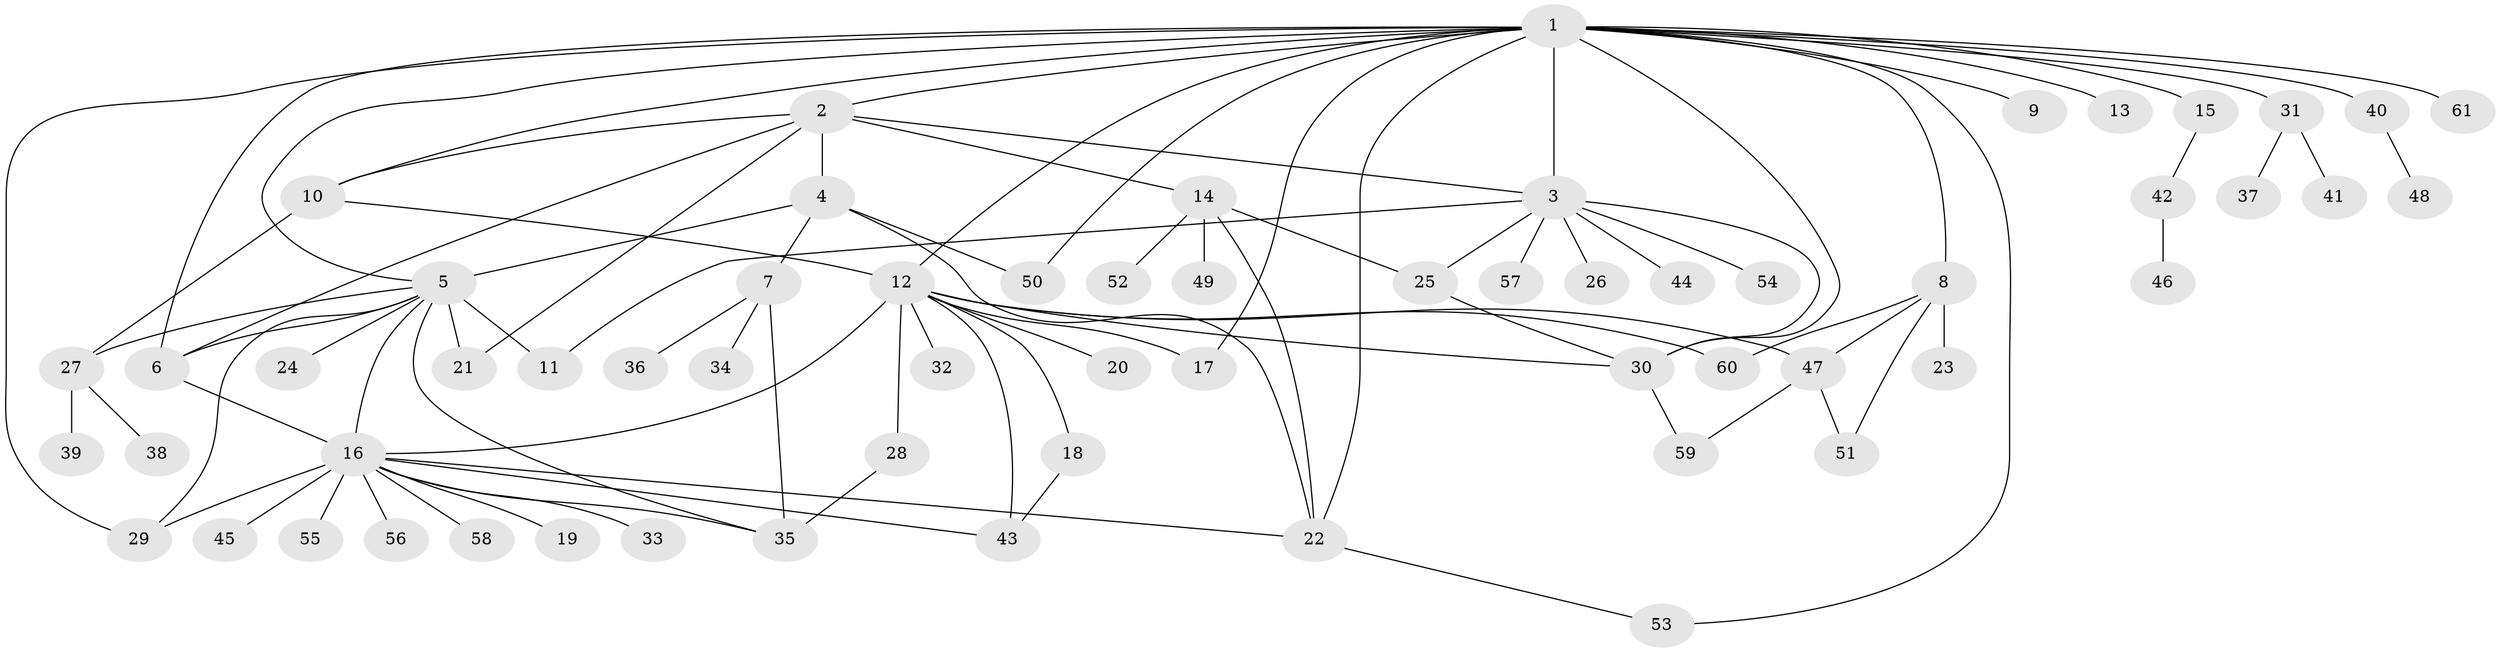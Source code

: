 // original degree distribution, {23: 0.01, 7: 0.02, 3: 0.14, 6: 0.03, 11: 0.01, 5: 0.01, 1: 0.4, 4: 0.07, 2: 0.28, 15: 0.01, 16: 0.01, 8: 0.01}
// Generated by graph-tools (version 1.1) at 2025/50/03/04/25 22:50:12]
// undirected, 61 vertices, 92 edges
graph export_dot {
  node [color=gray90,style=filled];
  1;
  2;
  3;
  4;
  5;
  6;
  7;
  8;
  9;
  10;
  11;
  12;
  13;
  14;
  15;
  16;
  17;
  18;
  19;
  20;
  21;
  22;
  23;
  24;
  25;
  26;
  27;
  28;
  29;
  30;
  31;
  32;
  33;
  34;
  35;
  36;
  37;
  38;
  39;
  40;
  41;
  42;
  43;
  44;
  45;
  46;
  47;
  48;
  49;
  50;
  51;
  52;
  53;
  54;
  55;
  56;
  57;
  58;
  59;
  60;
  61;
  1 -- 2 [weight=2.0];
  1 -- 3 [weight=1.0];
  1 -- 5 [weight=1.0];
  1 -- 6 [weight=1.0];
  1 -- 8 [weight=1.0];
  1 -- 9 [weight=1.0];
  1 -- 10 [weight=1.0];
  1 -- 12 [weight=1.0];
  1 -- 13 [weight=1.0];
  1 -- 15 [weight=1.0];
  1 -- 17 [weight=1.0];
  1 -- 22 [weight=1.0];
  1 -- 29 [weight=1.0];
  1 -- 30 [weight=2.0];
  1 -- 31 [weight=1.0];
  1 -- 40 [weight=1.0];
  1 -- 50 [weight=1.0];
  1 -- 53 [weight=1.0];
  1 -- 61 [weight=1.0];
  2 -- 3 [weight=1.0];
  2 -- 4 [weight=1.0];
  2 -- 6 [weight=2.0];
  2 -- 10 [weight=1.0];
  2 -- 14 [weight=1.0];
  2 -- 21 [weight=1.0];
  3 -- 11 [weight=1.0];
  3 -- 25 [weight=1.0];
  3 -- 26 [weight=1.0];
  3 -- 30 [weight=1.0];
  3 -- 44 [weight=1.0];
  3 -- 54 [weight=1.0];
  3 -- 57 [weight=1.0];
  4 -- 5 [weight=1.0];
  4 -- 7 [weight=1.0];
  4 -- 22 [weight=1.0];
  4 -- 50 [weight=1.0];
  5 -- 6 [weight=1.0];
  5 -- 11 [weight=1.0];
  5 -- 16 [weight=1.0];
  5 -- 21 [weight=1.0];
  5 -- 24 [weight=1.0];
  5 -- 27 [weight=1.0];
  5 -- 29 [weight=1.0];
  5 -- 35 [weight=1.0];
  6 -- 16 [weight=1.0];
  7 -- 34 [weight=1.0];
  7 -- 35 [weight=1.0];
  7 -- 36 [weight=1.0];
  8 -- 23 [weight=1.0];
  8 -- 47 [weight=1.0];
  8 -- 51 [weight=1.0];
  8 -- 60 [weight=1.0];
  10 -- 12 [weight=1.0];
  10 -- 27 [weight=1.0];
  12 -- 16 [weight=1.0];
  12 -- 17 [weight=1.0];
  12 -- 18 [weight=1.0];
  12 -- 20 [weight=1.0];
  12 -- 28 [weight=1.0];
  12 -- 30 [weight=1.0];
  12 -- 32 [weight=1.0];
  12 -- 43 [weight=1.0];
  12 -- 47 [weight=1.0];
  12 -- 60 [weight=2.0];
  14 -- 22 [weight=1.0];
  14 -- 25 [weight=1.0];
  14 -- 49 [weight=1.0];
  14 -- 52 [weight=1.0];
  15 -- 42 [weight=1.0];
  16 -- 19 [weight=1.0];
  16 -- 22 [weight=1.0];
  16 -- 29 [weight=2.0];
  16 -- 33 [weight=1.0];
  16 -- 35 [weight=1.0];
  16 -- 43 [weight=1.0];
  16 -- 45 [weight=1.0];
  16 -- 55 [weight=1.0];
  16 -- 56 [weight=1.0];
  16 -- 58 [weight=1.0];
  18 -- 43 [weight=1.0];
  22 -- 53 [weight=1.0];
  25 -- 30 [weight=1.0];
  27 -- 38 [weight=1.0];
  27 -- 39 [weight=1.0];
  28 -- 35 [weight=1.0];
  30 -- 59 [weight=1.0];
  31 -- 37 [weight=1.0];
  31 -- 41 [weight=1.0];
  40 -- 48 [weight=1.0];
  42 -- 46 [weight=1.0];
  47 -- 51 [weight=1.0];
  47 -- 59 [weight=1.0];
}
